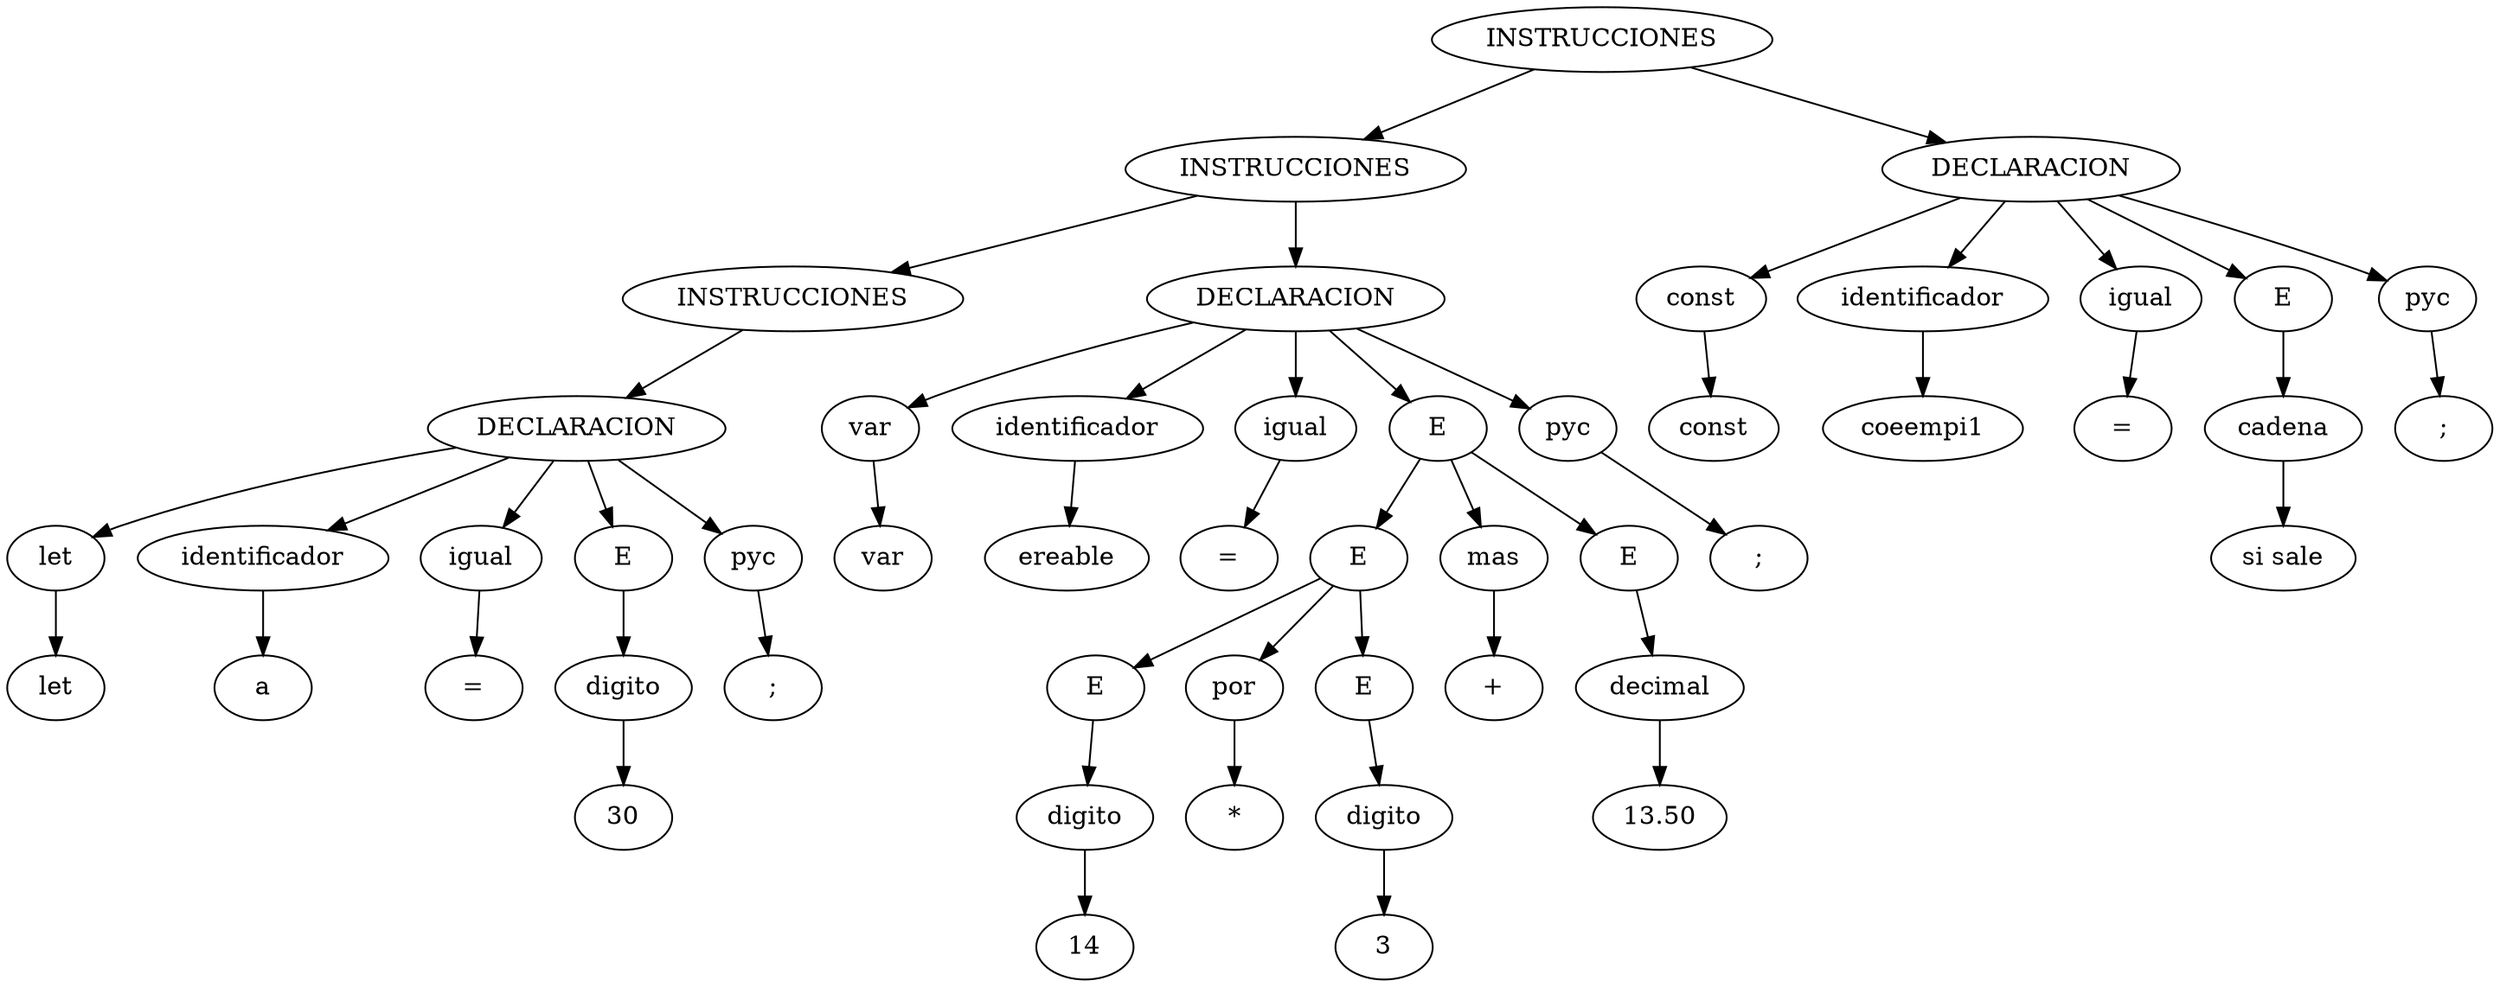 Digraph Arbol_Sintactico{

node0[label = "INSTRUCCIONES"];
node0 -> node00
node00[label = "INSTRUCCIONES"];
node00 -> node000
node000[label = "INSTRUCCIONES"];
node000 -> node0000
node0000[label = "DECLARACION"];
node0000 -> node00000
node00000[label = "let"];
node00000c[label = "let"];
node00000 -> node00000c
node0000 -> node00001
node00001[label = "identificador"];
node00001c[label = "a"];
node00001 -> node00001c
node0000 -> node00002
node00002[label = "igual"];
node00002c[label = "="];
node00002 -> node00002c
node0000 -> node00003
node00003[label = "E"];
node00003 -> node000030
node000030[label = "digito"];
node000030c[label = "30"];
node000030 -> node000030c
node0000 -> node00004
node00004[label = "pyc"];
node00004c[label = ";"];
node00004 -> node00004c
node00 -> node001
node001[label = "DECLARACION"];
node001 -> node0010
node0010[label = "var"];
node0010c[label = "var"];
node0010 -> node0010c
node001 -> node0011
node0011[label = "identificador"];
node0011c[label = "ereable"];
node0011 -> node0011c
node001 -> node0012
node0012[label = "igual"];
node0012c[label = "="];
node0012 -> node0012c
node001 -> node0013
node0013[label = "E"];
node0013 -> node00130
node00130[label = "E"];
node00130 -> node001300
node001300[label = "E"];
node001300 -> node0013000
node0013000[label = "digito"];
node0013000c[label = "14"];
node0013000 -> node0013000c
node00130 -> node001301
node001301[label = "por"];
node001301c[label = "*"];
node001301 -> node001301c
node00130 -> node001302
node001302[label = "E"];
node001302 -> node0013020
node0013020[label = "digito"];
node0013020c[label = "3"];
node0013020 -> node0013020c
node0013 -> node00131
node00131[label = "mas"];
node00131c[label = "+"];
node00131 -> node00131c
node0013 -> node00132
node00132[label = "E"];
node00132 -> node001320
node001320[label = "decimal"];
node001320c[label = "13.50"];
node001320 -> node001320c
node001 -> node0014
node0014[label = "pyc"];
node0014c[label = ";"];
node0014 -> node0014c
node0 -> node01
node01[label = "DECLARACION"];
node01 -> node010
node010[label = "const"];
node010c[label = "const"];
node010 -> node010c
node01 -> node011
node011[label = "identificador"];
node011c[label = "coeempi1"];
node011 -> node011c
node01 -> node012
node012[label = "igual"];
node012c[label = "="];
node012 -> node012c
node01 -> node013
node013[label = "E"];
node013 -> node0130
node0130[label = "cadena"];
node0130c[label = "si sale"];
node0130 -> node0130c
node01 -> node014
node014[label = "pyc"];
node014c[label = ";"];
node014 -> node014c


}
